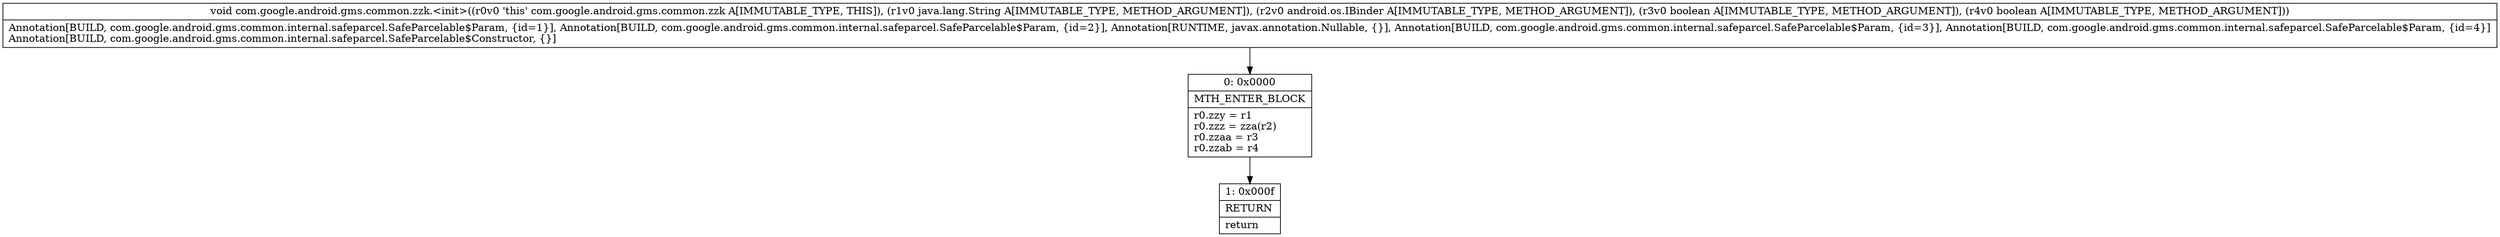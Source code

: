 digraph "CFG forcom.google.android.gms.common.zzk.\<init\>(Ljava\/lang\/String;Landroid\/os\/IBinder;ZZ)V" {
Node_0 [shape=record,label="{0\:\ 0x0000|MTH_ENTER_BLOCK\l|r0.zzy = r1\lr0.zzz = zza(r2)\lr0.zzaa = r3\lr0.zzab = r4\l}"];
Node_1 [shape=record,label="{1\:\ 0x000f|RETURN\l|return\l}"];
MethodNode[shape=record,label="{void com.google.android.gms.common.zzk.\<init\>((r0v0 'this' com.google.android.gms.common.zzk A[IMMUTABLE_TYPE, THIS]), (r1v0 java.lang.String A[IMMUTABLE_TYPE, METHOD_ARGUMENT]), (r2v0 android.os.IBinder A[IMMUTABLE_TYPE, METHOD_ARGUMENT]), (r3v0 boolean A[IMMUTABLE_TYPE, METHOD_ARGUMENT]), (r4v0 boolean A[IMMUTABLE_TYPE, METHOD_ARGUMENT]))  | Annotation[BUILD, com.google.android.gms.common.internal.safeparcel.SafeParcelable$Param, \{id=1\}], Annotation[BUILD, com.google.android.gms.common.internal.safeparcel.SafeParcelable$Param, \{id=2\}], Annotation[RUNTIME, javax.annotation.Nullable, \{\}], Annotation[BUILD, com.google.android.gms.common.internal.safeparcel.SafeParcelable$Param, \{id=3\}], Annotation[BUILD, com.google.android.gms.common.internal.safeparcel.SafeParcelable$Param, \{id=4\}]\lAnnotation[BUILD, com.google.android.gms.common.internal.safeparcel.SafeParcelable$Constructor, \{\}]\l}"];
MethodNode -> Node_0;
Node_0 -> Node_1;
}

